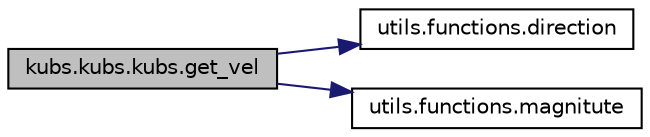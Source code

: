 digraph "kubs.kubs.kubs.get_vel"
{
 // INTERACTIVE_SVG=YES
  edge [fontname="Helvetica",fontsize="10",labelfontname="Helvetica",labelfontsize="10"];
  node [fontname="Helvetica",fontsize="10",shape=record];
  rankdir="LR";
  Node1 [label="kubs.kubs.kubs.get_vel",height=0.2,width=0.4,color="black", fillcolor="grey75", style="filled", fontcolor="black"];
  Node1 -> Node2 [color="midnightblue",fontsize="10",style="solid",fontname="Helvetica"];
  Node2 [label="utils.functions.direction",height=0.2,width=0.4,color="black", fillcolor="white", style="filled",URL="$d6/d83/namespaceutils_1_1math__functions.html#ad0a50ef2ad428ed187df05f700862e46"];
  Node1 -> Node3 [color="midnightblue",fontsize="10",style="solid",fontname="Helvetica"];
  Node3 [label="utils.functions.magnitute",height=0.2,width=0.4,color="black", fillcolor="white", style="filled",URL="$d6/d83/namespaceutils_1_1math__functions.html#a73f5c443a871f91dfb655fe0b476cc2e"];
}

